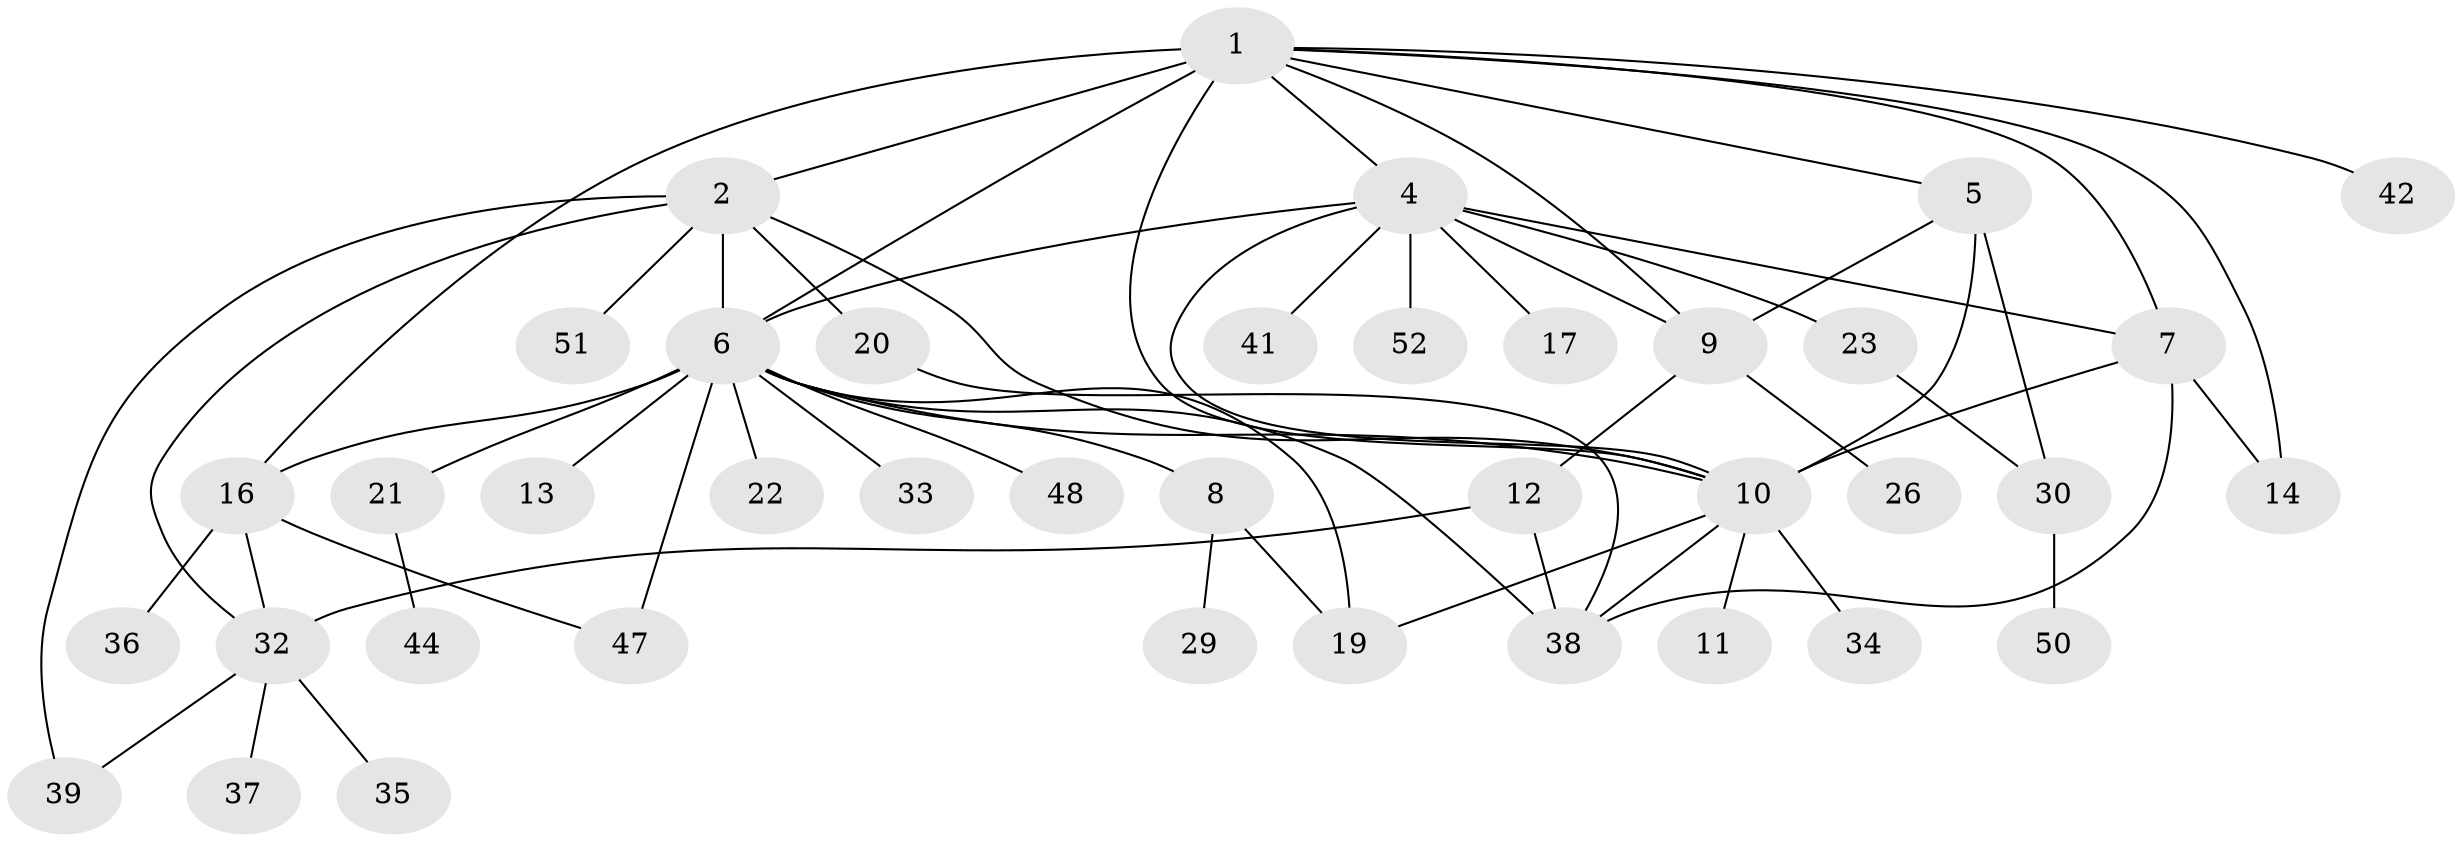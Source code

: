 // Generated by graph-tools (version 1.1) at 2025/23/03/03/25 07:23:53]
// undirected, 39 vertices, 61 edges
graph export_dot {
graph [start="1"]
  node [color=gray90,style=filled];
  1 [super="+3"];
  2 [super="+31"];
  4 [super="+15"];
  5 [super="+27"];
  6 [super="+49"];
  7 [super="+28"];
  8 [super="+54"];
  9 [super="+18"];
  10 [super="+24"];
  11;
  12 [super="+45"];
  13;
  14;
  16 [super="+25"];
  17;
  19 [super="+46"];
  20;
  21;
  22;
  23;
  26;
  29;
  30 [super="+53"];
  32 [super="+43"];
  33;
  34;
  35;
  36;
  37;
  38 [super="+40"];
  39;
  41 [super="+56"];
  42;
  44;
  47 [super="+55"];
  48;
  50;
  51;
  52;
  1 -- 2;
  1 -- 5;
  1 -- 6 [weight=2];
  1 -- 7;
  1 -- 14;
  1 -- 42;
  1 -- 16 [weight=2];
  1 -- 4;
  1 -- 9;
  1 -- 10;
  2 -- 6;
  2 -- 10;
  2 -- 20;
  2 -- 32;
  2 -- 39;
  2 -- 51;
  4 -- 6;
  4 -- 7;
  4 -- 9;
  4 -- 17;
  4 -- 23;
  4 -- 41;
  4 -- 52;
  4 -- 10;
  5 -- 10 [weight=2];
  5 -- 30;
  5 -- 9;
  6 -- 8;
  6 -- 13;
  6 -- 16;
  6 -- 21;
  6 -- 22;
  6 -- 33;
  6 -- 38;
  6 -- 47;
  6 -- 48;
  6 -- 19;
  6 -- 10;
  7 -- 10;
  7 -- 14;
  7 -- 38;
  8 -- 29;
  8 -- 19;
  9 -- 12;
  9 -- 26;
  10 -- 11;
  10 -- 19;
  10 -- 34 [weight=2];
  10 -- 38;
  12 -- 32;
  12 -- 38;
  16 -- 32;
  16 -- 36;
  16 -- 47;
  20 -- 38;
  21 -- 44;
  23 -- 30;
  30 -- 50;
  32 -- 35;
  32 -- 37;
  32 -- 39;
}
